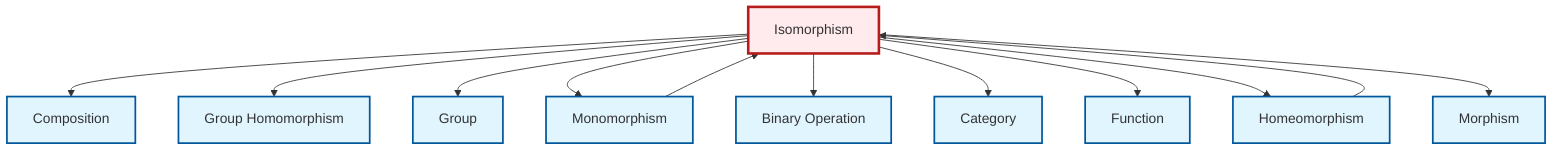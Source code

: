 graph TD
    classDef definition fill:#e1f5fe,stroke:#01579b,stroke-width:2px
    classDef theorem fill:#f3e5f5,stroke:#4a148c,stroke-width:2px
    classDef axiom fill:#fff3e0,stroke:#e65100,stroke-width:2px
    classDef example fill:#e8f5e9,stroke:#1b5e20,stroke-width:2px
    classDef current fill:#ffebee,stroke:#b71c1c,stroke-width:3px
    def-category["Category"]:::definition
    def-isomorphism["Isomorphism"]:::definition
    def-homeomorphism["Homeomorphism"]:::definition
    def-monomorphism["Monomorphism"]:::definition
    def-morphism["Morphism"]:::definition
    def-composition["Composition"]:::definition
    def-homomorphism["Group Homomorphism"]:::definition
    def-binary-operation["Binary Operation"]:::definition
    def-function["Function"]:::definition
    def-group["Group"]:::definition
    def-isomorphism --> def-composition
    def-isomorphism --> def-homomorphism
    def-isomorphism --> def-group
    def-isomorphism --> def-monomorphism
    def-isomorphism --> def-binary-operation
    def-isomorphism --> def-category
    def-isomorphism --> def-function
    def-homeomorphism --> def-isomorphism
    def-monomorphism --> def-isomorphism
    def-isomorphism --> def-homeomorphism
    def-isomorphism --> def-morphism
    class def-isomorphism current